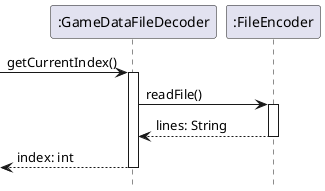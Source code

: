 @startuml

hide footbox

->":GameDataFileDecoder": getCurrentIndex()
activate ":GameDataFileDecoder"
":GameDataFileDecoder" -> ":FileEncoder": readFile()
activate ":FileEncoder"
":FileEncoder" --> ":GameDataFileDecoder": lines: String
deactivate ":FileEncoder"
<--":GameDataFileDecoder": index: int
deactivate ":GameDataFileDecoder"
@enduml
